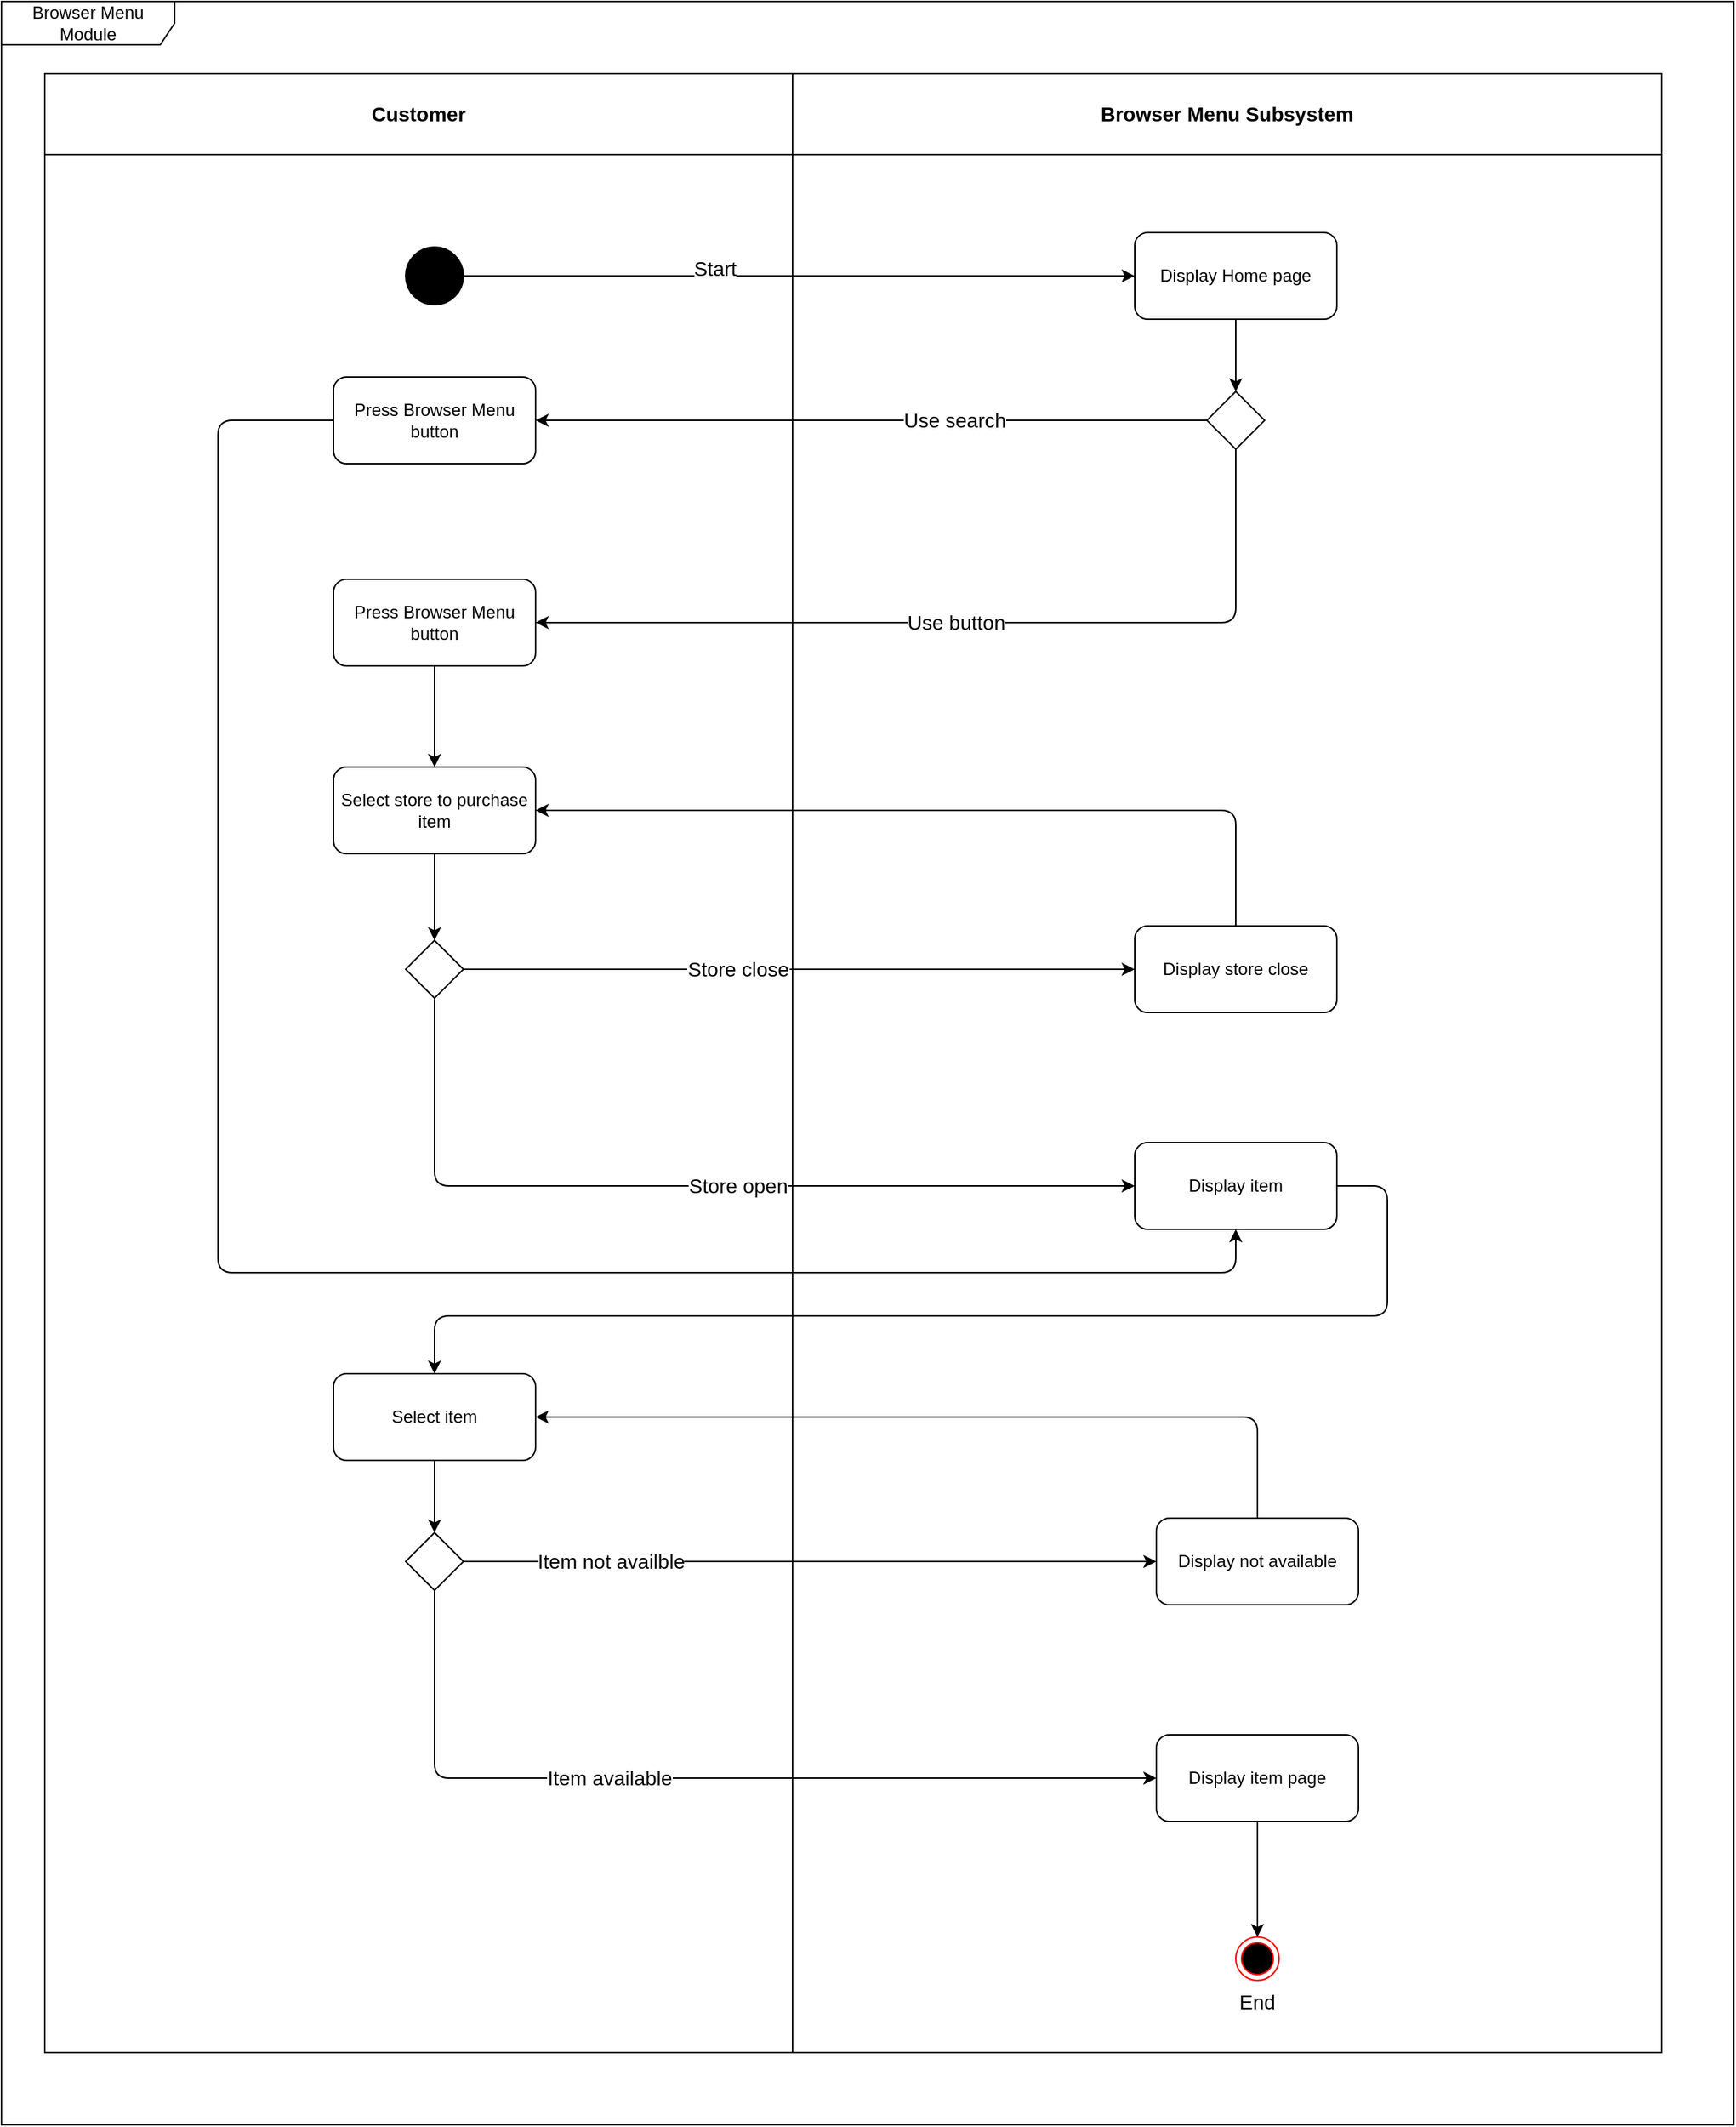 <mxfile>
    <diagram id="IqC6lv8pghKGdQ-4-65X" name="Page-1">
        <mxGraphModel dx="2070" dy="947" grid="1" gridSize="10" guides="1" tooltips="1" connect="1" arrows="1" fold="1" page="1" pageScale="1" pageWidth="1654" pageHeight="2336" math="0" shadow="0">
            <root>
                <mxCell id="0"/>
                <mxCell id="1" parent="0"/>
                <mxCell id="3" value="" style="shape=table;startSize=0;container=1;collapsible=0;childLayout=tableLayout;" vertex="1" parent="1">
                    <mxGeometry x="390" y="100" width="1120" height="1370" as="geometry"/>
                </mxCell>
                <mxCell id="4" value="" style="shape=tableRow;horizontal=0;startSize=0;swimlaneHead=0;swimlaneBody=0;top=0;left=0;bottom=0;right=0;collapsible=0;dropTarget=0;fillColor=none;points=[[0,0.5],[1,0.5]];portConstraint=eastwest;" vertex="1" parent="3">
                    <mxGeometry width="1120" height="56" as="geometry"/>
                </mxCell>
                <mxCell id="5" value="&lt;font style=&quot;font-size: 14px;&quot;&gt;&lt;b&gt;Customer&lt;/b&gt;&lt;/font&gt;" style="shape=partialRectangle;html=1;whiteSpace=wrap;connectable=0;overflow=hidden;fillColor=none;top=0;left=0;bottom=0;right=0;pointerEvents=1;" vertex="1" parent="4">
                    <mxGeometry width="518" height="56" as="geometry">
                        <mxRectangle width="518" height="56" as="alternateBounds"/>
                    </mxGeometry>
                </mxCell>
                <mxCell id="6" value="&lt;font style=&quot;font-size: 14px;&quot;&gt;&lt;b&gt;Browser Menu Subsystem&lt;/b&gt;&lt;/font&gt;" style="shape=partialRectangle;html=1;whiteSpace=wrap;connectable=0;overflow=hidden;fillColor=none;top=0;left=0;bottom=0;right=0;pointerEvents=1;" vertex="1" parent="4">
                    <mxGeometry x="518" width="602" height="56" as="geometry">
                        <mxRectangle width="602" height="56" as="alternateBounds"/>
                    </mxGeometry>
                </mxCell>
                <mxCell id="7" value="" style="shape=tableRow;horizontal=0;startSize=0;swimlaneHead=0;swimlaneBody=0;top=0;left=0;bottom=0;right=0;collapsible=0;dropTarget=0;fillColor=none;points=[[0,0.5],[1,0.5]];portConstraint=eastwest;" vertex="1" parent="3">
                    <mxGeometry y="56" width="1120" height="1314" as="geometry"/>
                </mxCell>
                <mxCell id="8" value="" style="shape=partialRectangle;html=1;whiteSpace=wrap;connectable=0;overflow=hidden;fillColor=none;top=0;left=0;bottom=0;right=0;pointerEvents=1;" vertex="1" parent="7">
                    <mxGeometry width="518" height="1314" as="geometry">
                        <mxRectangle width="518" height="1314" as="alternateBounds"/>
                    </mxGeometry>
                </mxCell>
                <mxCell id="9" value="" style="shape=partialRectangle;html=1;whiteSpace=wrap;connectable=0;overflow=hidden;fillColor=none;top=0;left=0;bottom=0;right=0;pointerEvents=1;" vertex="1" parent="7">
                    <mxGeometry x="518" width="602" height="1314" as="geometry">
                        <mxRectangle width="602" height="1314" as="alternateBounds"/>
                    </mxGeometry>
                </mxCell>
                <mxCell id="38" style="edgeStyle=none;html=1;entryX=0;entryY=0.5;entryDx=0;entryDy=0;" edge="1" parent="1" source="10" target="16">
                    <mxGeometry relative="1" as="geometry"/>
                </mxCell>
                <mxCell id="39" value="&lt;font style=&quot;font-size: 14px;&quot;&gt;Start&lt;/font&gt;" style="edgeLabel;html=1;align=center;verticalAlign=middle;resizable=0;points=[];" vertex="1" connectable="0" parent="38">
                    <mxGeometry x="-0.254" y="5" relative="1" as="geometry">
                        <mxPoint as="offset"/>
                    </mxGeometry>
                </mxCell>
                <mxCell id="10" value="" style="shape=ellipse;html=1;fillColor=strokeColor;fontSize=18;fontColor=#ffffff;" vertex="1" parent="1">
                    <mxGeometry x="640" y="220" width="40" height="40" as="geometry"/>
                </mxCell>
                <mxCell id="13" value="Ee" style="ellipse;html=1;shape=endState;fillColor=#000000;strokeColor=#ff0000;fontSize=14;" vertex="1" parent="1">
                    <mxGeometry x="1215" y="1390" width="30" height="30" as="geometry"/>
                </mxCell>
                <mxCell id="14" value="End" style="text;html=1;strokeColor=none;fillColor=none;align=center;verticalAlign=middle;whiteSpace=wrap;rounded=0;fontSize=14;" vertex="1" parent="1">
                    <mxGeometry x="1200" y="1420" width="60" height="30" as="geometry"/>
                </mxCell>
                <mxCell id="43" style="edgeStyle=none;html=1;fontSize=14;" edge="1" parent="1" source="16" target="34">
                    <mxGeometry relative="1" as="geometry"/>
                </mxCell>
                <mxCell id="16" value="Display Home page" style="rounded=1;whiteSpace=wrap;html=1;" vertex="1" parent="1">
                    <mxGeometry x="1145" y="210" width="140" height="60" as="geometry"/>
                </mxCell>
                <mxCell id="17" style="edgeStyle=none;html=1;" edge="1" parent="1" source="18" target="20">
                    <mxGeometry relative="1" as="geometry"/>
                </mxCell>
                <mxCell id="18" value="Press Browser Menu button" style="rounded=1;whiteSpace=wrap;html=1;" vertex="1" parent="1">
                    <mxGeometry x="590" y="450" width="140" height="60" as="geometry"/>
                </mxCell>
                <mxCell id="48" style="edgeStyle=none;html=1;fontSize=14;" edge="1" parent="1" source="20" target="47">
                    <mxGeometry relative="1" as="geometry"/>
                </mxCell>
                <mxCell id="20" value="Select store to purchase item" style="rounded=1;whiteSpace=wrap;html=1;" vertex="1" parent="1">
                    <mxGeometry x="590" y="580" width="140" height="60" as="geometry"/>
                </mxCell>
                <mxCell id="33" value="Browser Menu Module" style="shape=umlFrame;whiteSpace=wrap;html=1;width=120;height=30;" vertex="1" parent="1">
                    <mxGeometry x="360" y="50" width="1200" height="1470" as="geometry"/>
                </mxCell>
                <mxCell id="42" style="edgeStyle=none;html=1;fontSize=14;" edge="1" parent="1" source="34" target="41">
                    <mxGeometry relative="1" as="geometry"/>
                </mxCell>
                <mxCell id="44" value="&lt;font style=&quot;font-size: 14px;&quot;&gt;Use search&lt;/font&gt;" style="edgeLabel;html=1;align=center;verticalAlign=middle;resizable=0;points=[];fontSize=14;" vertex="1" connectable="0" parent="42">
                    <mxGeometry x="-0.296" y="-2" relative="1" as="geometry">
                        <mxPoint x="-12" y="2" as="offset"/>
                    </mxGeometry>
                </mxCell>
                <mxCell id="60" style="edgeStyle=orthogonalEdgeStyle;html=1;entryX=1;entryY=0.5;entryDx=0;entryDy=0;fontSize=14;" edge="1" parent="1" source="34" target="18">
                    <mxGeometry relative="1" as="geometry">
                        <Array as="points">
                            <mxPoint x="1215" y="480"/>
                        </Array>
                    </mxGeometry>
                </mxCell>
                <mxCell id="61" value="Use button" style="edgeLabel;html=1;align=center;verticalAlign=middle;resizable=0;points=[];fontSize=14;" vertex="1" connectable="0" parent="60">
                    <mxGeometry x="0.307" y="-2" relative="1" as="geometry">
                        <mxPoint x="81" y="2" as="offset"/>
                    </mxGeometry>
                </mxCell>
                <mxCell id="34" value="" style="shape=rhombus;html=1;labelPosition=right;align=left;verticalAlign=middle" vertex="1" parent="1">
                    <mxGeometry x="1195" y="320" width="40" height="40" as="geometry"/>
                </mxCell>
                <mxCell id="57" style="edgeStyle=orthogonalEdgeStyle;html=1;entryX=0.5;entryY=1;entryDx=0;entryDy=0;fontSize=14;" edge="1" parent="1" source="41" target="51">
                    <mxGeometry relative="1" as="geometry">
                        <Array as="points">
                            <mxPoint x="510" y="340"/>
                            <mxPoint x="510" y="930"/>
                            <mxPoint x="1215" y="930"/>
                        </Array>
                    </mxGeometry>
                </mxCell>
                <mxCell id="41" value="Press Browser Menu button" style="rounded=1;whiteSpace=wrap;html=1;" vertex="1" parent="1">
                    <mxGeometry x="590" y="310" width="140" height="60" as="geometry"/>
                </mxCell>
                <mxCell id="58" style="edgeStyle=orthogonalEdgeStyle;html=1;entryX=1;entryY=0.5;entryDx=0;entryDy=0;fontSize=14;" edge="1" parent="1" source="46" target="20">
                    <mxGeometry relative="1" as="geometry">
                        <Array as="points">
                            <mxPoint x="1215" y="610"/>
                        </Array>
                    </mxGeometry>
                </mxCell>
                <mxCell id="46" value="Display store close" style="rounded=1;whiteSpace=wrap;html=1;" vertex="1" parent="1">
                    <mxGeometry x="1145" y="690" width="140" height="60" as="geometry"/>
                </mxCell>
                <mxCell id="49" style="edgeStyle=none;html=1;fontSize=14;" edge="1" parent="1" source="47" target="46">
                    <mxGeometry relative="1" as="geometry"/>
                </mxCell>
                <mxCell id="50" value="Store close" style="edgeLabel;html=1;align=center;verticalAlign=middle;resizable=0;points=[];fontSize=14;" vertex="1" connectable="0" parent="49">
                    <mxGeometry x="-0.244" y="1" relative="1" as="geometry">
                        <mxPoint x="14" y="1" as="offset"/>
                    </mxGeometry>
                </mxCell>
                <mxCell id="52" value="Store open" style="edgeStyle=none;html=1;fontSize=14;" edge="1" parent="1" source="47" target="51">
                    <mxGeometry x="0.106" relative="1" as="geometry">
                        <Array as="points">
                            <mxPoint x="660" y="870"/>
                        </Array>
                        <mxPoint as="offset"/>
                    </mxGeometry>
                </mxCell>
                <mxCell id="47" value="" style="shape=rhombus;html=1;labelPosition=right;align=left;verticalAlign=middle" vertex="1" parent="1">
                    <mxGeometry x="640" y="700" width="40" height="40" as="geometry"/>
                </mxCell>
                <mxCell id="65" style="edgeStyle=orthogonalEdgeStyle;html=1;entryX=0.5;entryY=0;entryDx=0;entryDy=0;fontSize=14;" edge="1" parent="1" source="51" target="64">
                    <mxGeometry relative="1" as="geometry">
                        <Array as="points">
                            <mxPoint x="1320" y="870"/>
                            <mxPoint x="1320" y="960"/>
                            <mxPoint x="660" y="960"/>
                        </Array>
                    </mxGeometry>
                </mxCell>
                <mxCell id="51" value="Display item" style="rounded=1;whiteSpace=wrap;html=1;" vertex="1" parent="1">
                    <mxGeometry x="1145" y="840" width="140" height="60" as="geometry"/>
                </mxCell>
                <mxCell id="73" style="edgeStyle=orthogonalEdgeStyle;html=1;fontSize=14;" edge="1" parent="1" source="64" target="66">
                    <mxGeometry relative="1" as="geometry"/>
                </mxCell>
                <mxCell id="64" value="Select item" style="rounded=1;whiteSpace=wrap;html=1;" vertex="1" parent="1">
                    <mxGeometry x="590" y="1000" width="140" height="60" as="geometry"/>
                </mxCell>
                <mxCell id="71" style="edgeStyle=orthogonalEdgeStyle;html=1;entryX=0;entryY=0.5;entryDx=0;entryDy=0;fontSize=14;" edge="1" parent="1" source="66" target="67">
                    <mxGeometry relative="1" as="geometry">
                        <Array as="points">
                            <mxPoint x="660" y="1280"/>
                        </Array>
                    </mxGeometry>
                </mxCell>
                <mxCell id="78" value="Item available" style="edgeLabel;html=1;align=center;verticalAlign=middle;resizable=0;points=[];fontSize=14;" vertex="1" connectable="0" parent="71">
                    <mxGeometry x="-0.256" y="2" relative="1" as="geometry">
                        <mxPoint x="16" y="2" as="offset"/>
                    </mxGeometry>
                </mxCell>
                <mxCell id="74" style="edgeStyle=orthogonalEdgeStyle;html=1;fontSize=14;" edge="1" parent="1" source="66" target="68">
                    <mxGeometry relative="1" as="geometry"/>
                </mxCell>
                <mxCell id="77" value="Item not availble" style="edgeLabel;html=1;align=center;verticalAlign=middle;resizable=0;points=[];fontSize=14;" vertex="1" connectable="0" parent="74">
                    <mxGeometry x="-0.577" relative="1" as="geometry">
                        <mxPoint as="offset"/>
                    </mxGeometry>
                </mxCell>
                <mxCell id="66" value="" style="shape=rhombus;html=1;labelPosition=right;align=left;verticalAlign=middle" vertex="1" parent="1">
                    <mxGeometry x="640" y="1110" width="40" height="40" as="geometry"/>
                </mxCell>
                <mxCell id="79" style="edgeStyle=orthogonalEdgeStyle;html=1;entryX=0.5;entryY=0;entryDx=0;entryDy=0;fontSize=14;" edge="1" parent="1" source="67" target="13">
                    <mxGeometry relative="1" as="geometry"/>
                </mxCell>
                <mxCell id="67" value="Display item page" style="rounded=1;whiteSpace=wrap;html=1;" vertex="1" parent="1">
                    <mxGeometry x="1160" y="1250" width="140" height="60" as="geometry"/>
                </mxCell>
                <mxCell id="72" style="edgeStyle=orthogonalEdgeStyle;html=1;entryX=1;entryY=0.5;entryDx=0;entryDy=0;fontSize=14;" edge="1" parent="1" source="68" target="64">
                    <mxGeometry relative="1" as="geometry">
                        <Array as="points">
                            <mxPoint x="1230" y="1030"/>
                        </Array>
                    </mxGeometry>
                </mxCell>
                <mxCell id="68" value="Display not available" style="rounded=1;whiteSpace=wrap;html=1;" vertex="1" parent="1">
                    <mxGeometry x="1160" y="1100" width="140" height="60" as="geometry"/>
                </mxCell>
            </root>
        </mxGraphModel>
    </diagram>
</mxfile>